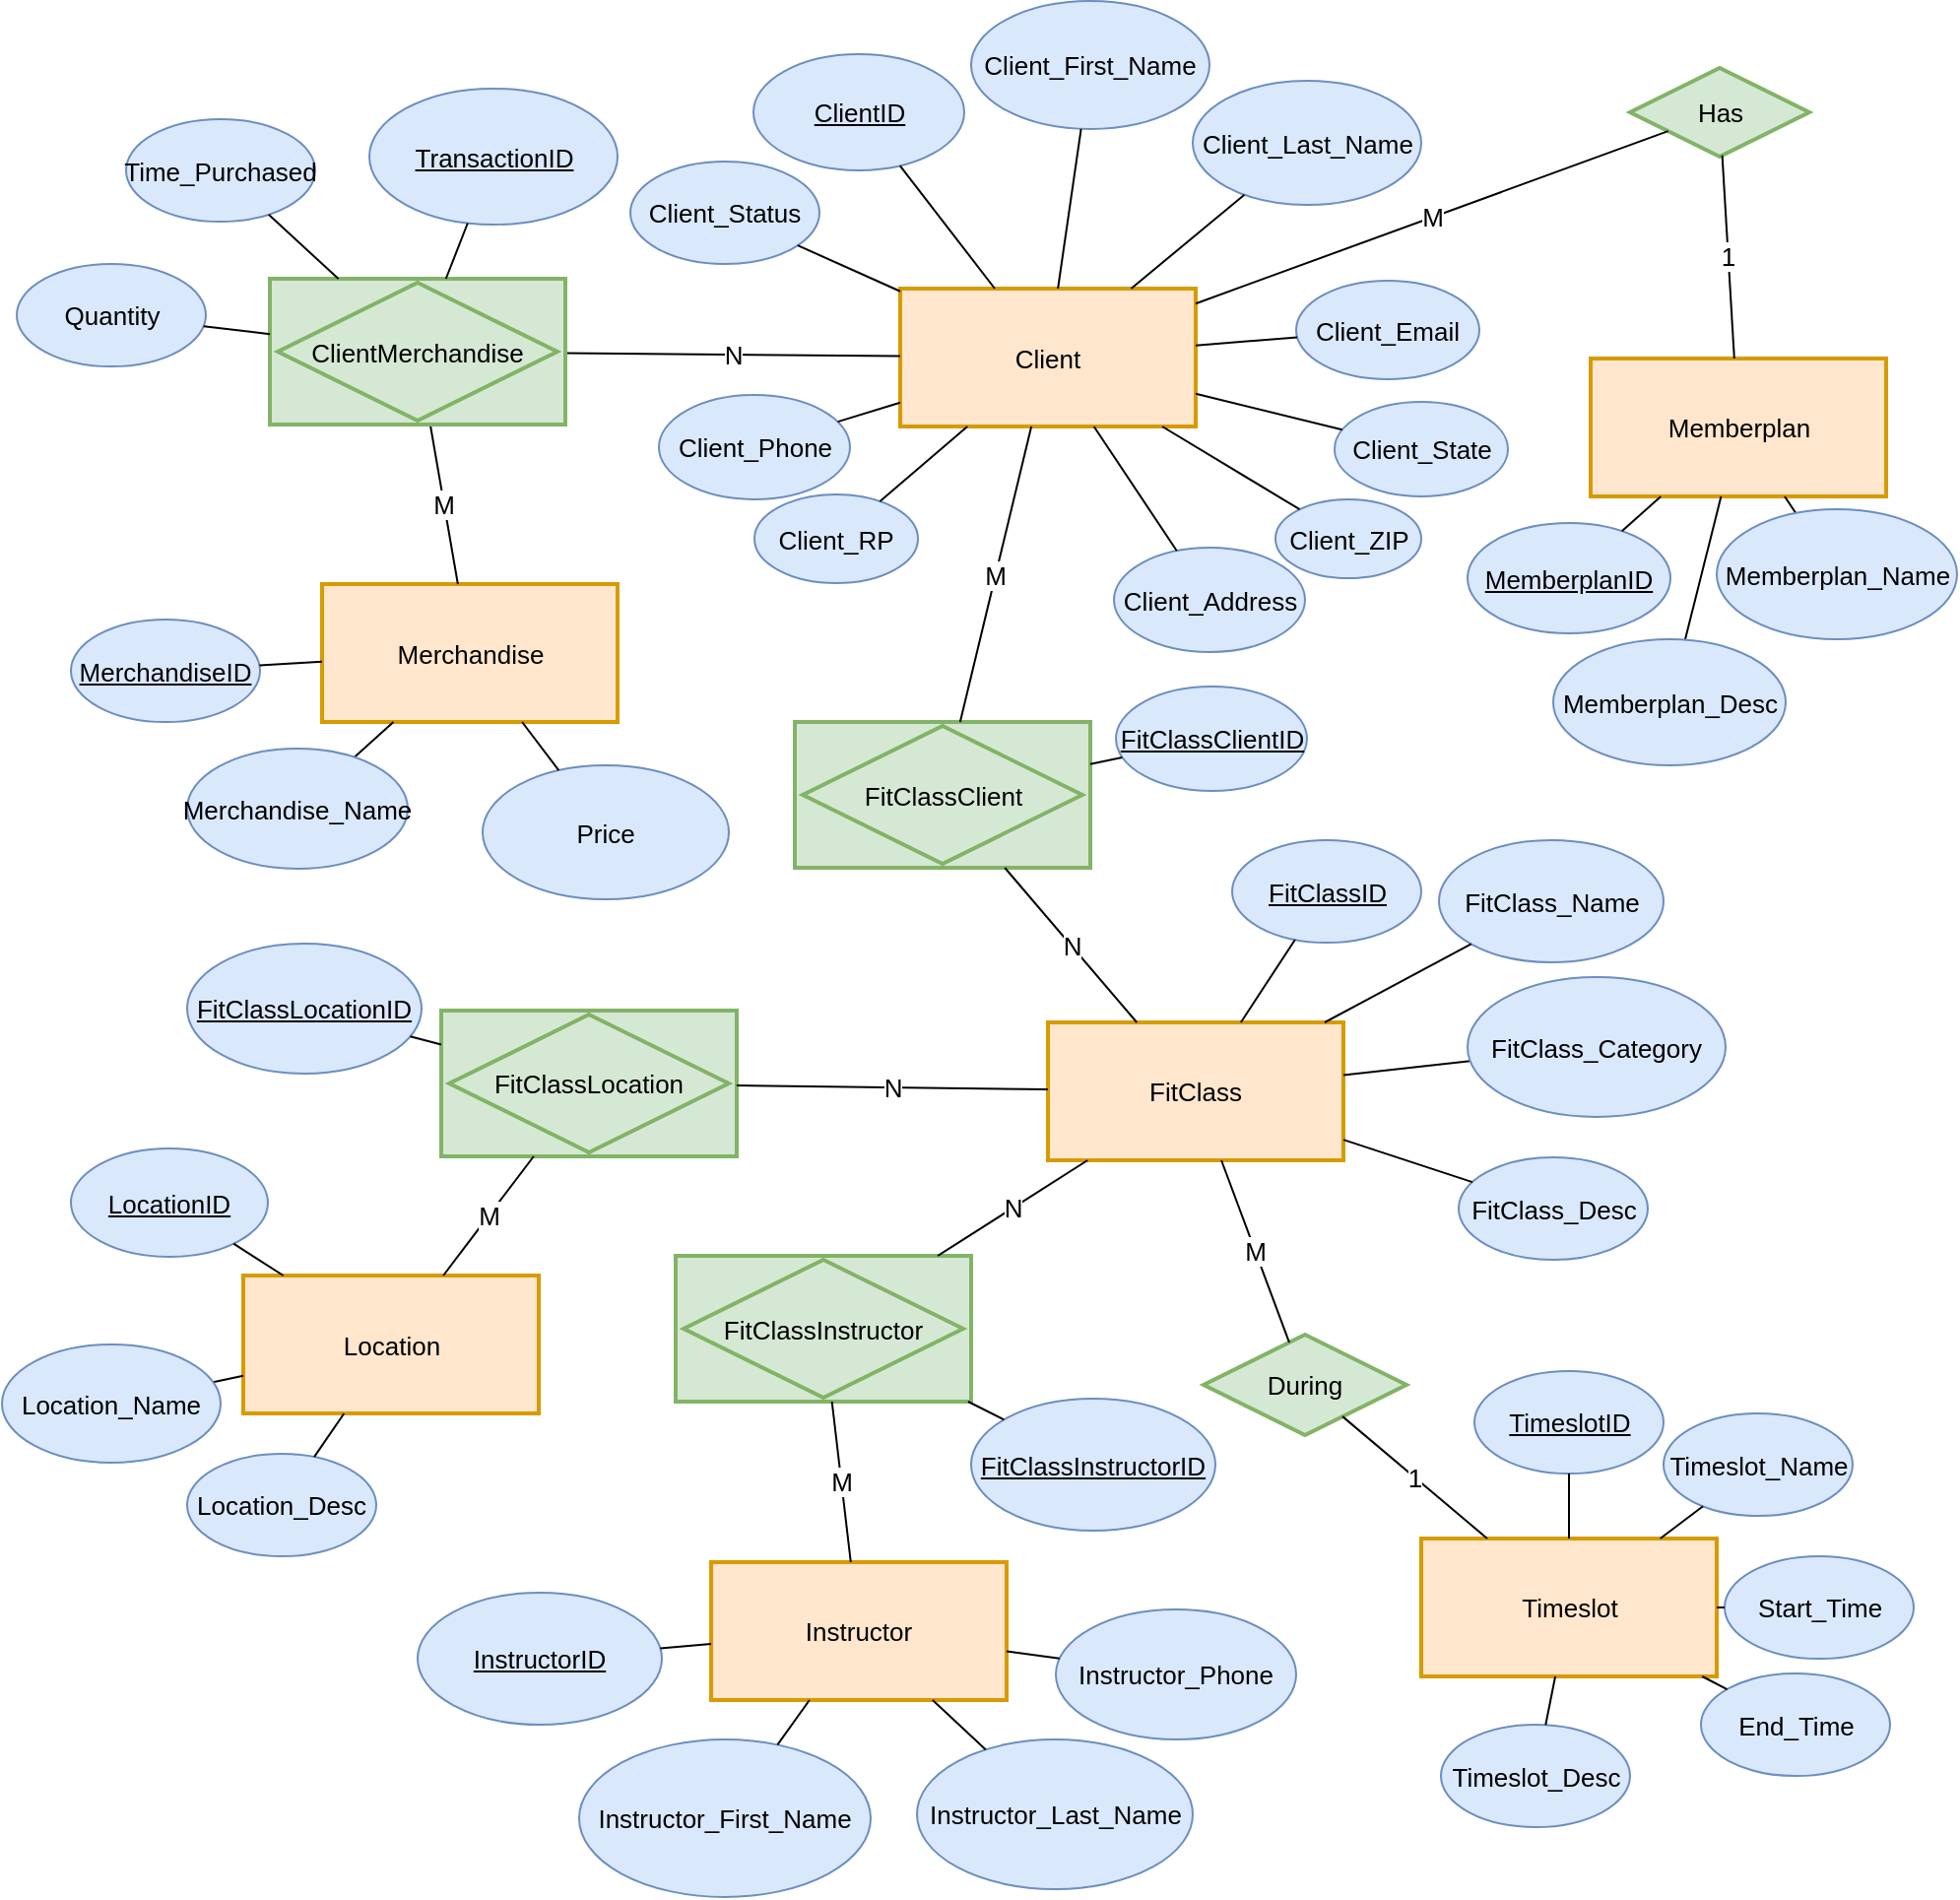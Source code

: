 <mxfile version="10.6.3" type="google"><diagram id="fc1f3b67-3c9b-b1b3-7705-706421d27264" name="ERD Habit Tracker app"><mxGraphModel dx="2244" dy="793" grid="1" gridSize="10" guides="1" tooltips="1" connect="1" arrows="1" fold="1" page="1" pageScale="1" pageWidth="850" pageHeight="1100" background="none" math="0" shadow="0"><root><mxCell id="0"/><mxCell id="1" parent="0"/><mxCell id="3bTa8qv57q9-3ox_pOgW-17" value="Client" style="strokeWidth=2;whiteSpace=wrap;html=1;align=center;fontSize=13;fontFamily=Helvetica;fontColor=#000000;strokeColor=#d79b00;fillColor=#ffe6cc;" parent="1" vertex="1"><mxGeometry x="306" y="212.5" width="150" height="70" as="geometry"/></mxCell><mxCell id="3bTa8qv57q9-3ox_pOgW-12" value="Client_First_Name" style="ellipse;whiteSpace=wrap;html=1;fontSize=13;fillColor=#dae8fc;strokeColor=#6c8ebf;aspect=fixed;" parent="1" vertex="1"><mxGeometry x="342" y="66.5" width="121" height="65" as="geometry"/></mxCell><mxCell id="3bTa8qv57q9-3ox_pOgW-15" value="&lt;div&gt;Memberplan&lt;/div&gt;" style="strokeWidth=2;whiteSpace=wrap;html=1;align=center;fontSize=13;fontFamily=Helvetica;fontColor=#000000;strokeColor=#d79b00;fillColor=#ffe6cc;" parent="1" vertex="1"><mxGeometry x="656.5" y="248" width="150" height="70" as="geometry"/></mxCell><mxCell id="3bTa8qv57q9-3ox_pOgW-18" value="Merchandise" style="strokeWidth=2;whiteSpace=wrap;html=1;align=center;fontSize=13;fontFamily=Helvetica;fontColor=#000000;strokeColor=#d79b00;fillColor=#ffe6cc;" parent="1" vertex="1"><mxGeometry x="12.5" y="362.5" width="150" height="70" as="geometry"/></mxCell><mxCell id="3bTa8qv57q9-3ox_pOgW-19" value="FitClass" style="strokeWidth=2;whiteSpace=wrap;html=1;align=center;fontSize=13;fontFamily=Helvetica;fontColor=#000000;strokeColor=#d79b00;fillColor=#ffe6cc;" parent="1" vertex="1"><mxGeometry x="381" y="585" width="150" height="70" as="geometry"/></mxCell><mxCell id="3bTa8qv57q9-3ox_pOgW-20" value="Timeslot" style="strokeWidth=2;whiteSpace=wrap;html=1;align=center;fontSize=13;fontFamily=Helvetica;fontColor=#000000;strokeColor=#d79b00;fillColor=#ffe6cc;" parent="1" vertex="1"><mxGeometry x="570.5" y="847" width="150" height="70" as="geometry"/></mxCell><mxCell id="3bTa8qv57q9-3ox_pOgW-21" value="Location" style="strokeWidth=2;whiteSpace=wrap;html=1;align=center;fontSize=13;fontFamily=Helvetica;fontColor=#000000;strokeColor=#d79b00;fillColor=#ffe6cc;" parent="1" vertex="1"><mxGeometry x="-27.5" y="713.5" width="150" height="70" as="geometry"/></mxCell><mxCell id="3bTa8qv57q9-3ox_pOgW-22" value="Instructor" style="strokeWidth=2;whiteSpace=wrap;html=1;align=center;fontSize=13;fontFamily=Helvetica;fontColor=#000000;strokeColor=#d79b00;fillColor=#ffe6cc;" parent="1" vertex="1"><mxGeometry x="210" y="859" width="150" height="70" as="geometry"/></mxCell><mxCell id="3bTa8qv57q9-3ox_pOgW-25" value="" style="group" parent="1" vertex="1" connectable="0"><mxGeometry x="252.5" y="432.5" width="150" height="70" as="geometry"/></mxCell><mxCell id="3bTa8qv57q9-3ox_pOgW-26" value="Entity" style="strokeWidth=2;whiteSpace=wrap;html=1;align=center;fontSize=14;fillColor=#d5e8d4;strokeColor=#82b366;" parent="3bTa8qv57q9-3ox_pOgW-25" vertex="1"><mxGeometry width="150" height="74" as="geometry"/></mxCell><mxCell id="3bTa8qv57q9-3ox_pOgW-27" value="FitClassClient" style="shape=rhombus;strokeWidth=2;fontSize=13;perimeter=rhombusPerimeter;whiteSpace=wrap;html=1;align=center;fillColor=#d5e8d4;strokeColor=#82b366;" parent="3bTa8qv57q9-3ox_pOgW-25" vertex="1"><mxGeometry x="4.054" y="2" width="141.892" height="70" as="geometry"/></mxCell><mxCell id="3bTa8qv57q9-3ox_pOgW-28" value="" style="group" parent="1" vertex="1" connectable="0"><mxGeometry x="73" y="579" width="150" height="70" as="geometry"/></mxCell><mxCell id="3bTa8qv57q9-3ox_pOgW-29" value="Entity" style="strokeWidth=2;whiteSpace=wrap;html=1;align=center;fontSize=14;fillColor=#d5e8d4;strokeColor=#82b366;" parent="3bTa8qv57q9-3ox_pOgW-28" vertex="1"><mxGeometry width="150" height="74" as="geometry"/></mxCell><mxCell id="3bTa8qv57q9-3ox_pOgW-30" value="FitClassLocation" style="shape=rhombus;strokeWidth=2;fontSize=13;perimeter=rhombusPerimeter;whiteSpace=wrap;html=1;align=center;fillColor=#d5e8d4;strokeColor=#82b366;" parent="3bTa8qv57q9-3ox_pOgW-28" vertex="1"><mxGeometry x="4.054" y="2" width="141.892" height="70" as="geometry"/></mxCell><mxCell id="3bTa8qv57q9-3ox_pOgW-31" value="" style="group" parent="1" vertex="1" connectable="0"><mxGeometry x="192" y="703.5" width="150" height="70" as="geometry"/></mxCell><mxCell id="3bTa8qv57q9-3ox_pOgW-32" value="Entity" style="strokeWidth=2;whiteSpace=wrap;html=1;align=center;fontSize=14;fillColor=#d5e8d4;strokeColor=#82b366;" parent="3bTa8qv57q9-3ox_pOgW-31" vertex="1"><mxGeometry width="150" height="74" as="geometry"/></mxCell><mxCell id="3bTa8qv57q9-3ox_pOgW-33" value="FitClassInstructor" style="shape=rhombus;strokeWidth=2;fontSize=13;perimeter=rhombusPerimeter;whiteSpace=wrap;html=1;align=center;fillColor=#d5e8d4;strokeColor=#82b366;" parent="3bTa8qv57q9-3ox_pOgW-31" vertex="1"><mxGeometry x="4.054" y="2" width="141.892" height="70" as="geometry"/></mxCell><mxCell id="3bTa8qv57q9-3ox_pOgW-37" value="Client_Phone" style="ellipse;whiteSpace=wrap;html=1;fontSize=13;fillColor=#dae8fc;strokeColor=#6c8ebf;aspect=fixed;" parent="1" vertex="1"><mxGeometry x="183.5" y="266.5" width="97" height="53" as="geometry"/></mxCell><mxCell id="3bTa8qv57q9-3ox_pOgW-38" value="Client_Email" style="ellipse;whiteSpace=wrap;html=1;fontSize=13;fillColor=#dae8fc;strokeColor=#6c8ebf;aspect=fixed;" parent="1" vertex="1"><mxGeometry x="507" y="208.5" width="93" height="50" as="geometry"/></mxCell><mxCell id="3bTa8qv57q9-3ox_pOgW-39" value="Client_State" style="ellipse;whiteSpace=wrap;html=1;fontSize=13;fillColor=#dae8fc;strokeColor=#6c8ebf;aspect=fixed;" parent="1" vertex="1"><mxGeometry x="526.5" y="270" width="88" height="48" as="geometry"/></mxCell><mxCell id="3bTa8qv57q9-3ox_pOgW-40" value="Client_RP" style="ellipse;whiteSpace=wrap;html=1;fontSize=13;fillColor=#dae8fc;strokeColor=#6c8ebf;aspect=fixed;" parent="1" vertex="1"><mxGeometry x="232" y="317" width="83" height="45" as="geometry"/></mxCell><mxCell id="3bTa8qv57q9-3ox_pOgW-41" value="Client_Last_Name" style="ellipse;whiteSpace=wrap;html=1;fontSize=13;fillColor=#dae8fc;strokeColor=#6c8ebf;aspect=fixed;" parent="1" vertex="1"><mxGeometry x="454.5" y="107" width="116" height="63" as="geometry"/></mxCell><mxCell id="3bTa8qv57q9-3ox_pOgW-42" value="Client_Status" style="ellipse;whiteSpace=wrap;html=1;fontSize=13;fillColor=#dae8fc;strokeColor=#6c8ebf;aspect=fixed;" parent="1" vertex="1"><mxGeometry x="169" y="148" width="96" height="52" as="geometry"/></mxCell><mxCell id="3bTa8qv57q9-3ox_pOgW-43" value="&lt;u&gt;ClientID&lt;/u&gt;" style="ellipse;whiteSpace=wrap;html=1;fontSize=13;fillColor=#dae8fc;strokeColor=#6c8ebf;aspect=fixed;" parent="1" vertex="1"><mxGeometry x="231.5" y="93.5" width="107" height="59" as="geometry"/></mxCell><mxCell id="3bTa8qv57q9-3ox_pOgW-44" value="&lt;div&gt;Client_Address&lt;/div&gt;" style="ellipse;whiteSpace=wrap;html=1;fontSize=13;fillColor=#dae8fc;strokeColor=#6c8ebf;aspect=fixed;" parent="1" vertex="1"><mxGeometry x="414.5" y="344" width="97" height="53" as="geometry"/></mxCell><mxCell id="3bTa8qv57q9-3ox_pOgW-46" value="Client_ZIP" style="ellipse;whiteSpace=wrap;html=1;fontSize=13;fillColor=#dae8fc;strokeColor=#6c8ebf;aspect=fixed;" parent="1" vertex="1"><mxGeometry x="496.5" y="319.5" width="74" height="40" as="geometry"/></mxCell><mxCell id="3bTa8qv57q9-3ox_pOgW-50" value="" style="endArrow=none;html=1;fontSize=13;" parent="1" source="3bTa8qv57q9-3ox_pOgW-17" target="3bTa8qv57q9-3ox_pOgW-43" edge="1"><mxGeometry width="50" height="50" relative="1" as="geometry"><mxPoint x="352" y="355" as="sourcePoint"/><mxPoint x="402" y="305" as="targetPoint"/></mxGeometry></mxCell><mxCell id="3bTa8qv57q9-3ox_pOgW-55" value="" style="endArrow=none;html=1;fontSize=13;" parent="1" source="3bTa8qv57q9-3ox_pOgW-17" target="3bTa8qv57q9-3ox_pOgW-37" edge="1"><mxGeometry width="50" height="50" relative="1" as="geometry"><mxPoint x="323" y="374" as="sourcePoint"/><mxPoint x="373" y="324" as="targetPoint"/></mxGeometry></mxCell><mxCell id="3bTa8qv57q9-3ox_pOgW-56" value="" style="endArrow=none;html=1;fontSize=13;" parent="1" source="3bTa8qv57q9-3ox_pOgW-17" target="3bTa8qv57q9-3ox_pOgW-40" edge="1"><mxGeometry width="50" height="50" relative="1" as="geometry"><mxPoint x="333" y="384" as="sourcePoint"/><mxPoint x="383" y="334" as="targetPoint"/></mxGeometry></mxCell><mxCell id="3bTa8qv57q9-3ox_pOgW-57" value="" style="endArrow=none;html=1;fontSize=13;" parent="1" source="3bTa8qv57q9-3ox_pOgW-17" target="3bTa8qv57q9-3ox_pOgW-42" edge="1"><mxGeometry width="50" height="50" relative="1" as="geometry"><mxPoint x="343" y="394" as="sourcePoint"/><mxPoint x="393" y="344" as="targetPoint"/></mxGeometry></mxCell><mxCell id="3bTa8qv57q9-3ox_pOgW-58" value="" style="endArrow=none;html=1;fontSize=13;" parent="1" source="3bTa8qv57q9-3ox_pOgW-17" target="3bTa8qv57q9-3ox_pOgW-12" edge="1"><mxGeometry width="50" height="50" relative="1" as="geometry"><mxPoint x="353" y="404" as="sourcePoint"/><mxPoint x="403" y="354" as="targetPoint"/></mxGeometry></mxCell><mxCell id="3bTa8qv57q9-3ox_pOgW-59" value="" style="endArrow=none;html=1;fontSize=13;" parent="1" source="3bTa8qv57q9-3ox_pOgW-17" target="3bTa8qv57q9-3ox_pOgW-41" edge="1"><mxGeometry width="50" height="50" relative="1" as="geometry"><mxPoint x="363" y="414" as="sourcePoint"/><mxPoint x="413" y="364" as="targetPoint"/></mxGeometry></mxCell><mxCell id="3bTa8qv57q9-3ox_pOgW-60" value="" style="endArrow=none;html=1;fontSize=13;" parent="1" source="3bTa8qv57q9-3ox_pOgW-17" target="3bTa8qv57q9-3ox_pOgW-46" edge="1"><mxGeometry width="50" height="50" relative="1" as="geometry"><mxPoint x="373" y="424" as="sourcePoint"/><mxPoint x="423" y="374" as="targetPoint"/></mxGeometry></mxCell><mxCell id="3bTa8qv57q9-3ox_pOgW-61" value="" style="endArrow=none;html=1;fontSize=13;" parent="1" source="3bTa8qv57q9-3ox_pOgW-17" target="3bTa8qv57q9-3ox_pOgW-44" edge="1"><mxGeometry width="50" height="50" relative="1" as="geometry"><mxPoint x="383" y="434" as="sourcePoint"/><mxPoint x="433" y="384" as="targetPoint"/></mxGeometry></mxCell><mxCell id="3bTa8qv57q9-3ox_pOgW-62" value="" style="endArrow=none;html=1;fontSize=13;" parent="1" source="3bTa8qv57q9-3ox_pOgW-17" target="3bTa8qv57q9-3ox_pOgW-39" edge="1"><mxGeometry width="50" height="50" relative="1" as="geometry"><mxPoint x="393" y="444" as="sourcePoint"/><mxPoint x="443" y="394" as="targetPoint"/></mxGeometry></mxCell><mxCell id="3bTa8qv57q9-3ox_pOgW-63" value="" style="endArrow=none;html=1;fontSize=13;" parent="1" source="3bTa8qv57q9-3ox_pOgW-17" target="3bTa8qv57q9-3ox_pOgW-38" edge="1"><mxGeometry width="50" height="50" relative="1" as="geometry"><mxPoint x="403" y="454" as="sourcePoint"/><mxPoint x="453" y="404" as="targetPoint"/></mxGeometry></mxCell><mxCell id="PQ_7Ak3FYKdLSdAN5Pdt-1" value="Has" style="shape=rhombus;strokeWidth=2;fontSize=13;perimeter=rhombusPerimeter;whiteSpace=wrap;html=1;align=center;fillColor=#d5e8d4;strokeColor=#82b366;aspect=fixed;" parent="1" vertex="1"><mxGeometry x="676.5" y="100.5" width="91" height="45" as="geometry"/></mxCell><mxCell id="PQ_7Ak3FYKdLSdAN5Pdt-2" value="M" style="endArrow=none;html=1;fontSize=13;" parent="1" source="PQ_7Ak3FYKdLSdAN5Pdt-1" target="3bTa8qv57q9-3ox_pOgW-17" edge="1"><mxGeometry width="50" height="50" relative="1" as="geometry"><mxPoint x="423" y="474" as="sourcePoint"/><mxPoint x="473" y="424" as="targetPoint"/></mxGeometry></mxCell><mxCell id="PQ_7Ak3FYKdLSdAN5Pdt-3" value="1" style="endArrow=none;html=1;fontSize=13;" parent="1" source="PQ_7Ak3FYKdLSdAN5Pdt-1" target="3bTa8qv57q9-3ox_pOgW-15" edge="1"><mxGeometry width="50" height="50" relative="1" as="geometry"><mxPoint x="433" y="484" as="sourcePoint"/><mxPoint x="483" y="434" as="targetPoint"/></mxGeometry></mxCell><mxCell id="PQ_7Ak3FYKdLSdAN5Pdt-4" value="" style="endArrow=none;html=1;fontSize=13;" parent="1" source="3bTa8qv57q9-3ox_pOgW-15" target="PQ_7Ak3FYKdLSdAN5Pdt-9" edge="1"><mxGeometry width="50" height="50" relative="1" as="geometry"><mxPoint x="443" y="494" as="sourcePoint"/><mxPoint x="493" y="444" as="targetPoint"/></mxGeometry></mxCell><mxCell id="PQ_7Ak3FYKdLSdAN5Pdt-5" value="" style="endArrow=none;html=1;fontSize=13;" parent="1" source="3bTa8qv57q9-3ox_pOgW-15" target="PQ_7Ak3FYKdLSdAN5Pdt-8" edge="1"><mxGeometry width="50" height="50" relative="1" as="geometry"><mxPoint x="453" y="504" as="sourcePoint"/><mxPoint x="503" y="454" as="targetPoint"/></mxGeometry></mxCell><mxCell id="PQ_7Ak3FYKdLSdAN5Pdt-7" value="&lt;u&gt;MemberplanID&lt;/u&gt;" style="ellipse;whiteSpace=wrap;html=1;fontSize=13;fillColor=#dae8fc;strokeColor=#6c8ebf;aspect=fixed;" parent="1" vertex="1"><mxGeometry x="594" y="331.5" width="103" height="56" as="geometry"/></mxCell><mxCell id="PQ_7Ak3FYKdLSdAN5Pdt-8" value="Memberplan_Desc" style="ellipse;whiteSpace=wrap;html=1;fontSize=13;fillColor=#dae8fc;strokeColor=#6c8ebf;aspect=fixed;" parent="1" vertex="1"><mxGeometry x="637.5" y="390.5" width="118" height="64" as="geometry"/></mxCell><mxCell id="PQ_7Ak3FYKdLSdAN5Pdt-9" value="Memberplan_Name" style="ellipse;whiteSpace=wrap;html=1;fontSize=13;fillColor=#dae8fc;strokeColor=#6c8ebf;aspect=fixed;" parent="1" vertex="1"><mxGeometry x="720.5" y="324.5" width="122" height="66" as="geometry"/></mxCell><mxCell id="PQ_7Ak3FYKdLSdAN5Pdt-13" value="" style="endArrow=none;html=1;fontSize=13;" parent="1" source="3bTa8qv57q9-3ox_pOgW-15" target="PQ_7Ak3FYKdLSdAN5Pdt-7" edge="1"><mxGeometry width="50" height="50" relative="1" as="geometry"><mxPoint x="463" y="514" as="sourcePoint"/><mxPoint x="513" y="464" as="targetPoint"/></mxGeometry></mxCell><mxCell id="PQ_7Ak3FYKdLSdAN5Pdt-14" value="M" style="endArrow=none;html=1;fontSize=13;" parent="1" source="3bTa8qv57q9-3ox_pOgW-26" target="3bTa8qv57q9-3ox_pOgW-17" edge="1"><mxGeometry width="50" height="50" relative="1" as="geometry"><mxPoint x="340" y="470" as="sourcePoint"/><mxPoint x="775" y="480" as="targetPoint"/></mxGeometry></mxCell><mxCell id="PQ_7Ak3FYKdLSdAN5Pdt-15" value="N" style="endArrow=none;html=1;fontSize=13;" parent="1" source="jEPehkOPRtN2ySyp0oOG-11" target="3bTa8qv57q9-3ox_pOgW-17" edge="1"><mxGeometry width="50" height="50" relative="1" as="geometry"><mxPoint x="135.937" y="254.733" as="sourcePoint"/><mxPoint x="785" y="490" as="targetPoint"/></mxGeometry></mxCell><mxCell id="PQ_7Ak3FYKdLSdAN5Pdt-17" value="M" style="endArrow=none;html=1;fontSize=13;" parent="1" source="jEPehkOPRtN2ySyp0oOG-11" target="3bTa8qv57q9-3ox_pOgW-18" edge="1"><mxGeometry width="50" height="50" relative="1" as="geometry"><mxPoint x="92.142" y="278.076" as="sourcePoint"/><mxPoint x="805" y="510" as="targetPoint"/></mxGeometry></mxCell><mxCell id="PQ_7Ak3FYKdLSdAN5Pdt-21" value="" style="endArrow=none;html=1;fontSize=13;" parent="1" source="3bTa8qv57q9-3ox_pOgW-18" target="PQ_7Ak3FYKdLSdAN5Pdt-25" edge="1"><mxGeometry width="50" height="50" relative="1" as="geometry"><mxPoint x="833.5" y="502" as="sourcePoint"/><mxPoint x="883.5" y="452" as="targetPoint"/></mxGeometry></mxCell><mxCell id="PQ_7Ak3FYKdLSdAN5Pdt-24" value="Price" style="ellipse;whiteSpace=wrap;html=1;fontSize=13;fillColor=#dae8fc;strokeColor=#6c8ebf;aspect=fixed;" parent="1" vertex="1"><mxGeometry x="94" y="454.5" width="125" height="68" as="geometry"/></mxCell><mxCell id="PQ_7Ak3FYKdLSdAN5Pdt-25" value="Merchandise_Name" style="ellipse;whiteSpace=wrap;html=1;fontSize=13;fillColor=#dae8fc;strokeColor=#6c8ebf;aspect=fixed;" parent="1" vertex="1"><mxGeometry x="-56" y="446" width="112" height="61" as="geometry"/></mxCell><mxCell id="PQ_7Ak3FYKdLSdAN5Pdt-27" value="" style="endArrow=none;html=1;fontSize=13;" parent="1" source="3bTa8qv57q9-3ox_pOgW-18" target="PQ_7Ak3FYKdLSdAN5Pdt-24" edge="1"><mxGeometry width="50" height="50" relative="1" as="geometry"><mxPoint x="853.5" y="522" as="sourcePoint"/><mxPoint x="903.5" y="472" as="targetPoint"/></mxGeometry></mxCell><mxCell id="PQ_7Ak3FYKdLSdAN5Pdt-29" value="" style="endArrow=none;html=1;fontSize=13;" parent="1" source="3bTa8qv57q9-3ox_pOgW-19" target="PQ_7Ak3FYKdLSdAN5Pdt-33" edge="1"><mxGeometry width="50" height="50" relative="1" as="geometry"><mxPoint x="741" y="493" as="sourcePoint"/><mxPoint x="791" y="443" as="targetPoint"/></mxGeometry></mxCell><mxCell id="PQ_7Ak3FYKdLSdAN5Pdt-31" value="N" style="endArrow=none;html=1;fontSize=13;" parent="1" source="3bTa8qv57q9-3ox_pOgW-19" target="3bTa8qv57q9-3ox_pOgW-26" edge="1"><mxGeometry width="50" height="50" relative="1" as="geometry"><mxPoint x="815" y="727" as="sourcePoint"/><mxPoint x="865" y="677" as="targetPoint"/></mxGeometry></mxCell><mxCell id="PQ_7Ak3FYKdLSdAN5Pdt-32" value="FitClass_Desc" style="ellipse;whiteSpace=wrap;html=1;fontSize=13;fillColor=#dae8fc;strokeColor=#6c8ebf;aspect=fixed;" parent="1" vertex="1"><mxGeometry x="589.5" y="653.5" width="96" height="52" as="geometry"/></mxCell><mxCell id="PQ_7Ak3FYKdLSdAN5Pdt-33" value="FitClass_Category" style="ellipse;whiteSpace=wrap;html=1;fontSize=13;fillColor=#dae8fc;strokeColor=#6c8ebf;aspect=fixed;" parent="1" vertex="1"><mxGeometry x="594" y="562" width="131" height="71" as="geometry"/></mxCell><mxCell id="PQ_7Ak3FYKdLSdAN5Pdt-34" value="FitClass_Name" style="ellipse;whiteSpace=wrap;html=1;fontSize=13;fillColor=#dae8fc;strokeColor=#6c8ebf;aspect=fixed;" parent="1" vertex="1"><mxGeometry x="579.5" y="492.5" width="114" height="62" as="geometry"/></mxCell><mxCell id="PQ_7Ak3FYKdLSdAN5Pdt-35" value="&lt;u&gt;TimeslotID&lt;/u&gt;" style="ellipse;whiteSpace=wrap;html=1;fontSize=13;fillColor=#dae8fc;strokeColor=#6c8ebf;aspect=fixed;" parent="1" vertex="1"><mxGeometry x="597.5" y="762" width="96" height="52" as="geometry"/></mxCell><mxCell id="PQ_7Ak3FYKdLSdAN5Pdt-36" value="&lt;u&gt;FitClassID&lt;/u&gt;" style="ellipse;whiteSpace=wrap;html=1;fontSize=13;fillColor=#dae8fc;strokeColor=#6c8ebf;aspect=fixed;" parent="1" vertex="1"><mxGeometry x="474.5" y="492.5" width="96" height="52" as="geometry"/></mxCell><mxCell id="PQ_7Ak3FYKdLSdAN5Pdt-37" value="&lt;div&gt;During&lt;/div&gt;" style="shape=rhombus;strokeWidth=2;fontSize=13;perimeter=rhombusPerimeter;whiteSpace=wrap;html=1;align=center;fillColor=#d5e8d4;strokeColor=#82b366;" parent="1" vertex="1"><mxGeometry x="460" y="743.5" width="103" height="51" as="geometry"/></mxCell><mxCell id="PQ_7Ak3FYKdLSdAN5Pdt-38" value="1" style="endArrow=none;html=1;fontSize=13;" parent="1" source="PQ_7Ak3FYKdLSdAN5Pdt-37" target="3bTa8qv57q9-3ox_pOgW-20" edge="1"><mxGeometry width="50" height="50" relative="1" as="geometry"><mxPoint x="592.561" y="961.472" as="sourcePoint"/><mxPoint x="590" y="895" as="targetPoint"/></mxGeometry></mxCell><mxCell id="PQ_7Ak3FYKdLSdAN5Pdt-39" value="M" style="endArrow=none;html=1;fontSize=13;" parent="1" source="PQ_7Ak3FYKdLSdAN5Pdt-37" target="3bTa8qv57q9-3ox_pOgW-19" edge="1"><mxGeometry width="50" height="50" relative="1" as="geometry"><mxPoint x="560.5" y="674" as="sourcePoint"/><mxPoint x="610.5" y="624" as="targetPoint"/></mxGeometry></mxCell><mxCell id="PQ_7Ak3FYKdLSdAN5Pdt-40" value="" style="endArrow=none;html=1;fontSize=13;" parent="1" source="3bTa8qv57q9-3ox_pOgW-19" target="PQ_7Ak3FYKdLSdAN5Pdt-34" edge="1"><mxGeometry width="50" height="50" relative="1" as="geometry"><mxPoint x="100" y="881" as="sourcePoint"/><mxPoint x="150" y="831" as="targetPoint"/></mxGeometry></mxCell><mxCell id="PQ_7Ak3FYKdLSdAN5Pdt-41" value="" style="endArrow=none;html=1;fontSize=13;" parent="1" source="3bTa8qv57q9-3ox_pOgW-19" target="PQ_7Ak3FYKdLSdAN5Pdt-32" edge="1"><mxGeometry width="50" height="50" relative="1" as="geometry"><mxPoint x="601.5" y="1051" as="sourcePoint"/><mxPoint x="651.5" y="1001" as="targetPoint"/></mxGeometry></mxCell><mxCell id="PQ_7Ak3FYKdLSdAN5Pdt-42" value="" style="endArrow=none;html=1;fontSize=13;" parent="1" source="3bTa8qv57q9-3ox_pOgW-19" target="PQ_7Ak3FYKdLSdAN5Pdt-36" edge="1"><mxGeometry width="50" height="50" relative="1" as="geometry"><mxPoint x="771" y="523" as="sourcePoint"/><mxPoint x="821" y="473" as="targetPoint"/></mxGeometry></mxCell><mxCell id="PQ_7Ak3FYKdLSdAN5Pdt-43" value="M" style="endArrow=none;html=1;fontSize=13;" parent="1" source="3bTa8qv57q9-3ox_pOgW-21" target="3bTa8qv57q9-3ox_pOgW-29" edge="1"><mxGeometry width="50" height="50" relative="1" as="geometry"><mxPoint x="-200" y="1107" as="sourcePoint"/><mxPoint x="-150" y="1057" as="targetPoint"/></mxGeometry></mxCell><mxCell id="PQ_7Ak3FYKdLSdAN5Pdt-45" value="N" style="endArrow=none;html=1;fontSize=13;" parent="1" source="3bTa8qv57q9-3ox_pOgW-32" target="3bTa8qv57q9-3ox_pOgW-19" edge="1"><mxGeometry width="50" height="50" relative="1" as="geometry"><mxPoint x="-200" y="1107" as="sourcePoint"/><mxPoint x="-150" y="1057" as="targetPoint"/></mxGeometry></mxCell><mxCell id="PQ_7Ak3FYKdLSdAN5Pdt-46" value="N" style="endArrow=none;html=1;fontSize=13;" parent="1" source="3bTa8qv57q9-3ox_pOgW-29" target="3bTa8qv57q9-3ox_pOgW-19" edge="1"><mxGeometry width="50" height="50" relative="1" as="geometry"><mxPoint x="-200" y="1107" as="sourcePoint"/><mxPoint x="-150" y="1057" as="targetPoint"/></mxGeometry></mxCell><mxCell id="PQ_7Ak3FYKdLSdAN5Pdt-47" value="M" style="endArrow=none;html=1;fontSize=13;" parent="1" source="3bTa8qv57q9-3ox_pOgW-32" target="3bTa8qv57q9-3ox_pOgW-22" edge="1"><mxGeometry width="50" height="50" relative="1" as="geometry"><mxPoint x="-200" y="1107" as="sourcePoint"/><mxPoint x="-150" y="1057" as="targetPoint"/></mxGeometry></mxCell><mxCell id="PQ_7Ak3FYKdLSdAN5Pdt-48" value="&lt;div&gt;End_Time&lt;/div&gt;" style="ellipse;whiteSpace=wrap;html=1;fontSize=13;fillColor=#dae8fc;strokeColor=#6c8ebf;aspect=fixed;" parent="1" vertex="1"><mxGeometry x="712.5" y="915.5" width="96" height="52" as="geometry"/></mxCell><mxCell id="PQ_7Ak3FYKdLSdAN5Pdt-49" value="Start_Time" style="ellipse;whiteSpace=wrap;html=1;fontSize=13;fillColor=#dae8fc;strokeColor=#6c8ebf;aspect=fixed;" parent="1" vertex="1"><mxGeometry x="724.5" y="856" width="96" height="52" as="geometry"/></mxCell><mxCell id="PQ_7Ak3FYKdLSdAN5Pdt-50" value="Timeslot_Desc" style="ellipse;whiteSpace=wrap;html=1;fontSize=13;fillColor=#dae8fc;strokeColor=#6c8ebf;aspect=fixed;" parent="1" vertex="1"><mxGeometry x="580.5" y="941.5" width="96" height="52" as="geometry"/></mxCell><mxCell id="PQ_7Ak3FYKdLSdAN5Pdt-51" value="Timeslot_Name" style="ellipse;whiteSpace=wrap;html=1;fontSize=13;fillColor=#dae8fc;strokeColor=#6c8ebf;aspect=fixed;" parent="1" vertex="1"><mxGeometry x="693.5" y="783.5" width="96" height="52" as="geometry"/></mxCell><mxCell id="PQ_7Ak3FYKdLSdAN5Pdt-52" value="" style="endArrow=none;html=1;fontSize=13;" parent="1" source="3bTa8qv57q9-3ox_pOgW-20" target="PQ_7Ak3FYKdLSdAN5Pdt-51" edge="1"><mxGeometry width="50" height="50" relative="1" as="geometry"><mxPoint x="721" y="1091.5" as="sourcePoint"/><mxPoint x="771" y="1041.5" as="targetPoint"/></mxGeometry></mxCell><mxCell id="PQ_7Ak3FYKdLSdAN5Pdt-53" value="" style="endArrow=none;html=1;fontSize=13;" parent="1" source="3bTa8qv57q9-3ox_pOgW-20" target="PQ_7Ak3FYKdLSdAN5Pdt-49" edge="1"><mxGeometry width="50" height="50" relative="1" as="geometry"><mxPoint x="731" y="1101.5" as="sourcePoint"/><mxPoint x="781" y="1051.5" as="targetPoint"/></mxGeometry></mxCell><mxCell id="PQ_7Ak3FYKdLSdAN5Pdt-54" value="" style="endArrow=none;html=1;fontSize=13;" parent="1" source="3bTa8qv57q9-3ox_pOgW-20" target="PQ_7Ak3FYKdLSdAN5Pdt-48" edge="1"><mxGeometry width="50" height="50" relative="1" as="geometry"><mxPoint x="741" y="1111.5" as="sourcePoint"/><mxPoint x="791" y="1061.5" as="targetPoint"/></mxGeometry></mxCell><mxCell id="PQ_7Ak3FYKdLSdAN5Pdt-55" value="" style="endArrow=none;html=1;fontSize=13;" parent="1" source="3bTa8qv57q9-3ox_pOgW-20" target="PQ_7Ak3FYKdLSdAN5Pdt-50" edge="1"><mxGeometry width="50" height="50" relative="1" as="geometry"><mxPoint x="751" y="1121.5" as="sourcePoint"/><mxPoint x="801" y="1071.5" as="targetPoint"/></mxGeometry></mxCell><mxCell id="PQ_7Ak3FYKdLSdAN5Pdt-56" value="" style="endArrow=none;html=1;fontSize=13;" parent="1" source="3bTa8qv57q9-3ox_pOgW-21" target="PQ_7Ak3FYKdLSdAN5Pdt-60" edge="1"><mxGeometry width="50" height="50" relative="1" as="geometry"><mxPoint x="135.5" y="985" as="sourcePoint"/><mxPoint x="185.5" y="935" as="targetPoint"/></mxGeometry></mxCell><mxCell id="PQ_7Ak3FYKdLSdAN5Pdt-57" value="" style="endArrow=none;html=1;fontSize=13;" parent="1" source="3bTa8qv57q9-3ox_pOgW-20" target="PQ_7Ak3FYKdLSdAN5Pdt-35" edge="1"><mxGeometry width="50" height="50" relative="1" as="geometry"><mxPoint x="771" y="1141.5" as="sourcePoint"/><mxPoint x="821" y="1091.5" as="targetPoint"/></mxGeometry></mxCell><mxCell id="PQ_7Ak3FYKdLSdAN5Pdt-59" value="Location_Desc" style="ellipse;whiteSpace=wrap;html=1;fontSize=13;fillColor=#dae8fc;strokeColor=#6c8ebf;aspect=fixed;" parent="1" vertex="1"><mxGeometry x="-56" y="804" width="96" height="52" as="geometry"/></mxCell><mxCell id="PQ_7Ak3FYKdLSdAN5Pdt-60" value="Location_Name" style="ellipse;whiteSpace=wrap;html=1;fontSize=13;fillColor=#dae8fc;strokeColor=#6c8ebf;aspect=fixed;" parent="1" vertex="1"><mxGeometry x="-150" y="748.5" width="111" height="60" as="geometry"/></mxCell><mxCell id="PQ_7Ak3FYKdLSdAN5Pdt-61" value="&lt;u&gt;LocationID&lt;/u&gt;" style="ellipse;whiteSpace=wrap;html=1;fontSize=13;fillColor=#dae8fc;strokeColor=#6c8ebf;aspect=fixed;" parent="1" vertex="1"><mxGeometry x="-115" y="649" width="100" height="55" as="geometry"/></mxCell><mxCell id="PQ_7Ak3FYKdLSdAN5Pdt-62" value="" style="endArrow=none;html=1;fontSize=13;" parent="1" source="PQ_7Ak3FYKdLSdAN5Pdt-59" target="3bTa8qv57q9-3ox_pOgW-21" edge="1"><mxGeometry width="50" height="50" relative="1" as="geometry"><mxPoint x="145.5" y="995.0" as="sourcePoint"/><mxPoint x="195.5" y="945.0" as="targetPoint"/></mxGeometry></mxCell><mxCell id="PQ_7Ak3FYKdLSdAN5Pdt-64" value="" style="endArrow=none;html=1;fontSize=13;" parent="1" source="3bTa8qv57q9-3ox_pOgW-21" target="PQ_7Ak3FYKdLSdAN5Pdt-61" edge="1"><mxGeometry width="50" height="50" relative="1" as="geometry"><mxPoint x="165.5" y="1015.0" as="sourcePoint"/><mxPoint x="215.5" y="965.0" as="targetPoint"/></mxGeometry></mxCell><mxCell id="PQ_7Ak3FYKdLSdAN5Pdt-65" value="Instructor_Phone" style="ellipse;whiteSpace=wrap;html=1;fontSize=13;fillColor=#dae8fc;strokeColor=#6c8ebf;aspect=fixed;" parent="1" vertex="1"><mxGeometry x="385" y="883" width="122" height="66" as="geometry"/></mxCell><mxCell id="PQ_7Ak3FYKdLSdAN5Pdt-66" value="Instructor_Last_Name" style="ellipse;whiteSpace=wrap;html=1;fontSize=13;fillColor=#dae8fc;strokeColor=#6c8ebf;aspect=fixed;" parent="1" vertex="1"><mxGeometry x="314.5" y="949" width="140" height="76" as="geometry"/></mxCell><mxCell id="PQ_7Ak3FYKdLSdAN5Pdt-67" value="Instructor_First_Name" style="ellipse;whiteSpace=wrap;html=1;fontSize=13;fillColor=#dae8fc;strokeColor=#6c8ebf;aspect=fixed;" parent="1" vertex="1"><mxGeometry x="143" y="949" width="148" height="80" as="geometry"/></mxCell><mxCell id="PQ_7Ak3FYKdLSdAN5Pdt-68" value="&lt;u&gt;InstructorID&lt;/u&gt;" style="ellipse;whiteSpace=wrap;html=1;fontSize=13;fillColor=#dae8fc;strokeColor=#6c8ebf;aspect=fixed;" parent="1" vertex="1"><mxGeometry x="61" y="874.5" width="124" height="67" as="geometry"/></mxCell><mxCell id="PQ_7Ak3FYKdLSdAN5Pdt-69" value="" style="endArrow=none;html=1;fontSize=13;" parent="1" source="3bTa8qv57q9-3ox_pOgW-22" target="PQ_7Ak3FYKdLSdAN5Pdt-66" edge="1"><mxGeometry width="50" height="50" relative="1" as="geometry"><mxPoint x="-95.5" y="1087.0" as="sourcePoint"/><mxPoint x="-45.5" y="1037.0" as="targetPoint"/></mxGeometry></mxCell><mxCell id="PQ_7Ak3FYKdLSdAN5Pdt-70" value="" style="endArrow=none;html=1;fontSize=13;" parent="1" source="3bTa8qv57q9-3ox_pOgW-22" target="PQ_7Ak3FYKdLSdAN5Pdt-67" edge="1"><mxGeometry width="50" height="50" relative="1" as="geometry"><mxPoint x="-85.5" y="1097.0" as="sourcePoint"/><mxPoint x="-35.5" y="1047.0" as="targetPoint"/></mxGeometry></mxCell><mxCell id="PQ_7Ak3FYKdLSdAN5Pdt-71" value="" style="endArrow=none;html=1;fontSize=13;" parent="1" source="3bTa8qv57q9-3ox_pOgW-22" target="PQ_7Ak3FYKdLSdAN5Pdt-65" edge="1"><mxGeometry width="50" height="50" relative="1" as="geometry"><mxPoint x="-75.5" y="1107.0" as="sourcePoint"/><mxPoint x="-25.5" y="1057.0" as="targetPoint"/></mxGeometry></mxCell><mxCell id="PQ_7Ak3FYKdLSdAN5Pdt-72" value="" style="endArrow=none;html=1;fontSize=13;" parent="1" source="3bTa8qv57q9-3ox_pOgW-22" target="PQ_7Ak3FYKdLSdAN5Pdt-68" edge="1"><mxGeometry width="50" height="50" relative="1" as="geometry"><mxPoint x="-65.5" y="1117.0" as="sourcePoint"/><mxPoint x="-15.5" y="1067.0" as="targetPoint"/></mxGeometry></mxCell><mxCell id="jEPehkOPRtN2ySyp0oOG-6" value="&lt;u&gt;TransactionID&lt;/u&gt;" style="ellipse;whiteSpace=wrap;html=1;fontSize=13;fillColor=#dae8fc;strokeColor=#6c8ebf;aspect=fixed;" parent="1" vertex="1"><mxGeometry x="36.5" y="111" width="126" height="69" as="geometry"/></mxCell><mxCell id="jEPehkOPRtN2ySyp0oOG-7" value="Quantity" style="ellipse;whiteSpace=wrap;html=1;fontSize=13;fillColor=#dae8fc;strokeColor=#6c8ebf;aspect=fixed;" parent="1" vertex="1"><mxGeometry x="-142.5" y="200" width="96" height="52" as="geometry"/></mxCell><mxCell id="jEPehkOPRtN2ySyp0oOG-8" value="Time_Purchased" style="ellipse;whiteSpace=wrap;html=1;fontSize=13;fillColor=#dae8fc;strokeColor=#6c8ebf;aspect=fixed;" parent="1" vertex="1"><mxGeometry x="-87" y="126.5" width="96" height="52" as="geometry"/></mxCell><mxCell id="jEPehkOPRtN2ySyp0oOG-9" value="&lt;u&gt;MerchandiseID&lt;/u&gt;" style="ellipse;whiteSpace=wrap;html=1;fontSize=13;fillColor=#dae8fc;strokeColor=#6c8ebf;aspect=fixed;" parent="1" vertex="1"><mxGeometry x="-115" y="380.5" width="96" height="52" as="geometry"/></mxCell><mxCell id="-tXMoFYSB8LNvNxLLuvk-3" value="" style="endArrow=none;html=1;fontSize=13;" parent="1" source="jEPehkOPRtN2ySyp0oOG-9" target="3bTa8qv57q9-3ox_pOgW-18" edge="1"><mxGeometry width="50" height="50" relative="1" as="geometry"><mxPoint x="-110" y="310" as="sourcePoint"/><mxPoint x="-16.239" y="441.494" as="targetPoint"/></mxGeometry></mxCell><mxCell id="jEPehkOPRtN2ySyp0oOG-10" value="" style="group" parent="1" vertex="1" connectable="0"><mxGeometry x="-14" y="207.5" width="150" height="70" as="geometry"/></mxCell><mxCell id="jEPehkOPRtN2ySyp0oOG-11" value="Entity" style="strokeWidth=2;whiteSpace=wrap;html=1;align=center;fontSize=14;fillColor=#d5e8d4;strokeColor=#82b366;" parent="jEPehkOPRtN2ySyp0oOG-10" vertex="1"><mxGeometry width="150" height="74" as="geometry"/></mxCell><mxCell id="jEPehkOPRtN2ySyp0oOG-12" value="ClientMerchandise" style="shape=rhombus;strokeWidth=2;fontSize=13;perimeter=rhombusPerimeter;whiteSpace=wrap;html=1;align=center;fillColor=#d5e8d4;strokeColor=#82b366;" parent="jEPehkOPRtN2ySyp0oOG-10" vertex="1"><mxGeometry x="4.054" y="2" width="141.892" height="70" as="geometry"/></mxCell><mxCell id="jEPehkOPRtN2ySyp0oOG-14" value="" style="endArrow=none;html=1;fontSize=13;" parent="1" source="jEPehkOPRtN2ySyp0oOG-11" target="jEPehkOPRtN2ySyp0oOG-7" edge="1"><mxGeometry width="50" height="50" relative="1" as="geometry"><mxPoint x="-40" y="300" as="sourcePoint"/><mxPoint x="-100" y="290" as="targetPoint"/></mxGeometry></mxCell><mxCell id="jEPehkOPRtN2ySyp0oOG-15" value="" style="endArrow=none;html=1;fontSize=13;" parent="1" source="jEPehkOPRtN2ySyp0oOG-11" target="jEPehkOPRtN2ySyp0oOG-8" edge="1"><mxGeometry width="50" height="50" relative="1" as="geometry"><mxPoint x="-30" y="310" as="sourcePoint"/><mxPoint x="-90" y="300" as="targetPoint"/></mxGeometry></mxCell><mxCell id="jEPehkOPRtN2ySyp0oOG-16" value="" style="endArrow=none;html=1;fontSize=13;" parent="1" source="jEPehkOPRtN2ySyp0oOG-6" target="jEPehkOPRtN2ySyp0oOG-11" edge="1"><mxGeometry width="50" height="50" relative="1" as="geometry"><mxPoint x="-20" y="320" as="sourcePoint"/><mxPoint x="-80" y="310" as="targetPoint"/></mxGeometry></mxCell><mxCell id="4o-LzZCt63SezUy2KX9m-1" value="&lt;u&gt;FitClassClientID&lt;/u&gt;" style="ellipse;whiteSpace=wrap;html=1;fontSize=13;fillColor=#dae8fc;strokeColor=#6c8ebf;aspect=fixed;" parent="1" vertex="1"><mxGeometry x="415.5" y="414.5" width="97" height="53" as="geometry"/></mxCell><mxCell id="4o-LzZCt63SezUy2KX9m-2" value="" style="endArrow=none;html=1;fontSize=13;" parent="1" source="3bTa8qv57q9-3ox_pOgW-26" target="4o-LzZCt63SezUy2KX9m-1" edge="1"><mxGeometry width="50" height="50" relative="1" as="geometry"><mxPoint x="375" y="445" as="sourcePoint"/><mxPoint x="516.484" y="553.01" as="targetPoint"/></mxGeometry></mxCell><mxCell id="4o-LzZCt63SezUy2KX9m-3" value="&lt;u&gt;FitClassInstructorID&lt;/u&gt;" style="ellipse;whiteSpace=wrap;html=1;fontSize=13;fillColor=#dae8fc;strokeColor=#6c8ebf;aspect=fixed;" parent="1" vertex="1"><mxGeometry x="342" y="776" width="124" height="67" as="geometry"/></mxCell><mxCell id="4o-LzZCt63SezUy2KX9m-4" value="" style="endArrow=none;html=1;fontSize=13;" parent="1" source="3bTa8qv57q9-3ox_pOgW-32" target="4o-LzZCt63SezUy2KX9m-3" edge="1"><mxGeometry width="50" height="50" relative="1" as="geometry"><mxPoint x="370" y="914.248" as="sourcePoint"/><mxPoint x="396.857" y="917.918" as="targetPoint"/></mxGeometry></mxCell><mxCell id="4o-LzZCt63SezUy2KX9m-5" value="&lt;u&gt;FitClassLocationID&lt;/u&gt;" style="ellipse;whiteSpace=wrap;html=1;fontSize=13;fillColor=#dae8fc;strokeColor=#6c8ebf;aspect=fixed;" parent="1" vertex="1"><mxGeometry x="-56" y="545" width="119" height="66" as="geometry"/></mxCell><mxCell id="4o-LzZCt63SezUy2KX9m-6" value="" style="endArrow=none;html=1;fontSize=13;" parent="1" source="3bTa8qv57q9-3ox_pOgW-29" target="4o-LzZCt63SezUy2KX9m-5" edge="1"><mxGeometry width="50" height="50" relative="1" as="geometry"><mxPoint x="2.713" y="723.5" as="sourcePoint"/><mxPoint x="-22.495" y="707.396" as="targetPoint"/></mxGeometry></mxCell></root></mxGraphModel></diagram><diagram id="cdb5e136-1861-7ef1-5e76-c57f7e18aa8d" name="ERD Data Structure - Habit Tracker App"><mxGraphModel dx="1086" dy="801" grid="1" gridSize="10" guides="1" tooltips="1" connect="1" arrows="1" fold="1" page="1" pageScale="1" pageWidth="1100" pageHeight="850" math="0" shadow="0"><root><mxCell id="0"/><mxCell id="1" parent="0"/><mxCell id="4a63a70a29bb4ada-31" value="" style="edgeStyle=none;rounded=0;html=1;startArrow=ERzeroToMany;startFill=1;endArrow=ERzeroToOne;endFill=1;jettySize=auto;orthogonalLoop=1;fontSize=10;strokeColor=#000066;" parent="1" source="4a63a70a29bb4ada-1" target="4a63a70a29bb4ada-18" edge="1"><mxGeometry relative="1" as="geometry"/></mxCell><mxCell id="4a63a70a29bb4ada-45" value="" style="edgeStyle=none;rounded=0;html=1;startArrow=ERoneToMany;startFill=0;endArrow=ERzeroToMany;endFill=1;jettySize=auto;orthogonalLoop=1;fontSize=10;strokeColor=#000066;" parent="1" source="4a63a70a29bb4ada-1" target="4a63a70a29bb4ada-32" edge="1"><mxGeometry relative="1" as="geometry"/></mxCell><mxCell id="4a63a70a29bb4ada-1" value="Users" style="swimlane;fontStyle=0;childLayout=stackLayout;horizontal=1;startSize=26;fillColor=#ffe6cc;horizontalStack=0;resizeParent=1;resizeParentMax=0;resizeLast=0;collapsible=1;marginBottom=0;swimlaneFillColor=#ffffff;align=center;strokeWidth=1;fontSize=13;strokeColor=#d79b00;" parent="1" vertex="1"><mxGeometry x="80" y="41" width="160" height="144" as="geometry"/></mxCell><mxCell id="4a63a70a29bb4ada-2" value="UserID" style="shape=partialRectangle;top=0;left=0;right=0;bottom=1;align=left;verticalAlign=middle;fillColor=none;spacingLeft=34;spacingRight=4;overflow=hidden;rotatable=0;points=[[0,0.5],[1,0.5]];portConstraint=eastwest;dropTarget=0;fontStyle=5;" parent="4a63a70a29bb4ada-1" vertex="1"><mxGeometry y="26" width="160" height="30" as="geometry"/></mxCell><mxCell id="4a63a70a29bb4ada-3" value="PK" style="shape=partialRectangle;top=0;left=0;bottom=0;fillColor=none;align=left;verticalAlign=middle;spacingLeft=4;spacingRight=4;overflow=hidden;rotatable=0;points=[];portConstraint=eastwest;part=1;fontStyle=1" parent="4a63a70a29bb4ada-2" vertex="1" connectable="0"><mxGeometry width="30" height="30" as="geometry"/></mxCell><mxCell id="4a63a70a29bb4ada-6" value="CoachID" style="shape=partialRectangle;top=0;left=0;right=0;bottom=0;align=left;verticalAlign=top;fillColor=none;spacingLeft=34;spacingRight=4;overflow=hidden;rotatable=0;points=[[0,0.5],[1,0.5]];portConstraint=eastwest;dropTarget=0;fontStyle=2" parent="4a63a70a29bb4ada-1" vertex="1"><mxGeometry y="56" width="160" height="26" as="geometry"/></mxCell><mxCell id="4a63a70a29bb4ada-7" value="FK" style="shape=partialRectangle;top=0;left=0;bottom=0;fillColor=none;align=left;verticalAlign=top;spacingLeft=4;spacingRight=4;overflow=hidden;rotatable=0;points=[];portConstraint=eastwest;part=1;fontStyle=2" parent="4a63a70a29bb4ada-6" vertex="1" connectable="0"><mxGeometry width="30" height="26" as="geometry"/></mxCell><mxCell id="5ecfb9fce94ea102-8" value="Name" style="shape=partialRectangle;top=0;left=0;right=0;bottom=0;align=left;verticalAlign=top;fillColor=none;spacingLeft=34;spacingRight=4;overflow=hidden;rotatable=0;points=[[0,0.5],[1,0.5]];portConstraint=eastwest;dropTarget=0;" parent="4a63a70a29bb4ada-1" vertex="1"><mxGeometry y="82" width="160" height="26" as="geometry"/></mxCell><mxCell id="5ecfb9fce94ea102-9" value="" style="shape=partialRectangle;top=0;left=0;bottom=0;fillColor=none;align=left;verticalAlign=top;spacingLeft=4;spacingRight=4;overflow=hidden;rotatable=0;points=[];portConstraint=eastwest;part=1;" parent="5ecfb9fce94ea102-8" vertex="1" connectable="0"><mxGeometry width="30" height="26" as="geometry"/></mxCell><mxCell id="4a63a70a29bb4ada-16" value="HabitNum" style="shape=partialRectangle;top=0;left=0;right=0;bottom=0;align=left;verticalAlign=top;fillColor=none;spacingLeft=34;spacingRight=4;overflow=hidden;rotatable=0;points=[[0,0.5],[1,0.5]];portConstraint=eastwest;dropTarget=0;" parent="4a63a70a29bb4ada-1" vertex="1"><mxGeometry y="108" width="160" height="26" as="geometry"/></mxCell><mxCell id="4a63a70a29bb4ada-17" value="" style="shape=partialRectangle;top=0;left=0;bottom=0;fillColor=none;align=left;verticalAlign=top;spacingLeft=4;spacingRight=4;overflow=hidden;rotatable=0;points=[];portConstraint=eastwest;part=1;" parent="4a63a70a29bb4ada-16" vertex="1" connectable="0"><mxGeometry width="30" height="26" as="geometry"/></mxCell><mxCell id="4a63a70a29bb4ada-10" value="" style="shape=partialRectangle;top=0;left=0;right=0;bottom=0;align=left;verticalAlign=top;fillColor=none;spacingLeft=34;spacingRight=4;overflow=hidden;rotatable=0;points=[[0,0.5],[1,0.5]];portConstraint=eastwest;dropTarget=0;" parent="4a63a70a29bb4ada-1" vertex="1"><mxGeometry y="134" width="160" height="10" as="geometry"/></mxCell><mxCell id="4a63a70a29bb4ada-11" value="" style="shape=partialRectangle;top=0;left=0;bottom=0;fillColor=none;align=left;verticalAlign=top;spacingLeft=4;spacingRight=4;overflow=hidden;rotatable=0;points=[];portConstraint=eastwest;part=1;" parent="4a63a70a29bb4ada-10" vertex="1" connectable="0"><mxGeometry width="30" height="10" as="geometry"/></mxCell><mxCell id="4a63a70a29bb4ada-32" value="Habits" style="swimlane;fontStyle=0;childLayout=stackLayout;horizontal=1;startSize=26;fillColor=#FFE6CC;horizontalStack=0;resizeParent=1;resizeParentMax=0;resizeLast=0;collapsible=1;marginBottom=0;swimlaneFillColor=#ffffff;align=center;strokeWidth=1;fontSize=13;strokeColor=#d79b00;" parent="1" vertex="1"><mxGeometry x="429" y="67" width="160" height="92" as="geometry"/></mxCell><mxCell id="4a63a70a29bb4ada-33" value="HabitID" style="shape=partialRectangle;top=0;left=0;right=0;bottom=1;align=left;verticalAlign=middle;fillColor=none;spacingLeft=34;spacingRight=4;overflow=hidden;rotatable=0;points=[[0,0.5],[1,0.5]];portConstraint=eastwest;dropTarget=0;fontStyle=5;" parent="4a63a70a29bb4ada-32" vertex="1"><mxGeometry y="26" width="160" height="30" as="geometry"/></mxCell><mxCell id="4a63a70a29bb4ada-34" value="PK" style="shape=partialRectangle;top=0;left=0;bottom=0;fillColor=none;align=left;verticalAlign=middle;spacingLeft=4;spacingRight=4;overflow=hidden;rotatable=0;points=[];portConstraint=eastwest;part=1;fontStyle=1" parent="4a63a70a29bb4ada-33" vertex="1" connectable="0"><mxGeometry width="30" height="30" as="geometry"/></mxCell><mxCell id="4a63a70a29bb4ada-37" value="HabitName" style="shape=partialRectangle;top=0;left=0;right=0;bottom=0;align=left;verticalAlign=top;fillColor=none;spacingLeft=34;spacingRight=4;overflow=hidden;rotatable=0;points=[[0,0.5],[1,0.5]];portConstraint=eastwest;dropTarget=0;" parent="4a63a70a29bb4ada-32" vertex="1"><mxGeometry y="56" width="160" height="26" as="geometry"/></mxCell><mxCell id="4a63a70a29bb4ada-38" value="" style="shape=partialRectangle;top=0;left=0;bottom=0;fillColor=none;align=left;verticalAlign=top;spacingLeft=4;spacingRight=4;overflow=hidden;rotatable=0;points=[];portConstraint=eastwest;part=1;" parent="4a63a70a29bb4ada-37" vertex="1" connectable="0"><mxGeometry width="30" height="26" as="geometry"/></mxCell><mxCell id="4a63a70a29bb4ada-43" value="" style="shape=partialRectangle;top=0;left=0;right=0;bottom=0;align=left;verticalAlign=top;fillColor=none;spacingLeft=34;spacingRight=4;overflow=hidden;rotatable=0;points=[[0,0.5],[1,0.5]];portConstraint=eastwest;dropTarget=0;" parent="4a63a70a29bb4ada-32" vertex="1"><mxGeometry y="82" width="160" height="10" as="geometry"/></mxCell><mxCell id="4a63a70a29bb4ada-44" value="" style="shape=partialRectangle;top=0;left=0;bottom=0;fillColor=none;align=left;verticalAlign=top;spacingLeft=4;spacingRight=4;overflow=hidden;rotatable=0;points=[];portConstraint=eastwest;part=1;" parent="4a63a70a29bb4ada-43" vertex="1" connectable="0"><mxGeometry width="30" height="10" as="geometry"/></mxCell><mxCell id="4a63a70a29bb4ada-18" value="Coaches" style="swimlane;fontStyle=0;childLayout=stackLayout;horizontal=1;startSize=26;fillColor=#ffe6cc;horizontalStack=0;resizeParent=1;resizeParentMax=0;resizeLast=0;collapsible=1;marginBottom=0;swimlaneFillColor=#ffffff;align=center;strokeWidth=1;fontSize=13;strokeColor=#d79b00;" parent="1" vertex="1"><mxGeometry x="82" y="280" width="160" height="92" as="geometry"/></mxCell><mxCell id="4a63a70a29bb4ada-19" value="CoachID" style="shape=partialRectangle;top=0;left=0;right=0;bottom=1;align=left;verticalAlign=middle;fillColor=none;spacingLeft=34;spacingRight=4;overflow=hidden;rotatable=0;points=[[0,0.5],[1,0.5]];portConstraint=eastwest;dropTarget=0;fontStyle=5;" parent="4a63a70a29bb4ada-18" vertex="1"><mxGeometry y="26" width="160" height="30" as="geometry"/></mxCell><mxCell id="4a63a70a29bb4ada-20" value="PK" style="shape=partialRectangle;top=0;left=0;bottom=0;fillColor=none;align=left;verticalAlign=middle;spacingLeft=4;spacingRight=4;overflow=hidden;rotatable=0;points=[];portConstraint=eastwest;part=1;" parent="4a63a70a29bb4ada-19" vertex="1" connectable="0"><mxGeometry width="30" height="30" as="geometry"/></mxCell><mxCell id="4a63a70a29bb4ada-23" value="Name" style="shape=partialRectangle;top=0;left=0;right=0;bottom=0;align=left;verticalAlign=top;fillColor=none;spacingLeft=34;spacingRight=4;overflow=hidden;rotatable=0;points=[[0,0.5],[1,0.5]];portConstraint=eastwest;dropTarget=0;" parent="4a63a70a29bb4ada-18" vertex="1"><mxGeometry y="56" width="160" height="26" as="geometry"/></mxCell><mxCell id="4a63a70a29bb4ada-24" value="" style="shape=partialRectangle;top=0;left=0;bottom=0;fillColor=none;align=left;verticalAlign=top;spacingLeft=4;spacingRight=4;overflow=hidden;rotatable=0;points=[];portConstraint=eastwest;part=1;" parent="4a63a70a29bb4ada-23" vertex="1" connectable="0"><mxGeometry width="30" height="26" as="geometry"/></mxCell><mxCell id="4a63a70a29bb4ada-29" value="" style="shape=partialRectangle;top=0;left=0;right=0;bottom=0;align=left;verticalAlign=top;fillColor=none;spacingLeft=34;spacingRight=4;overflow=hidden;rotatable=0;points=[[0,0.5],[1,0.5]];portConstraint=eastwest;dropTarget=0;" parent="4a63a70a29bb4ada-18" vertex="1"><mxGeometry y="82" width="160" height="10" as="geometry"/></mxCell><mxCell id="4a63a70a29bb4ada-30" value="" style="shape=partialRectangle;top=0;left=0;bottom=0;fillColor=none;align=left;verticalAlign=top;spacingLeft=4;spacingRight=4;overflow=hidden;rotatable=0;points=[];portConstraint=eastwest;part=1;" parent="4a63a70a29bb4ada-29" vertex="1" connectable="0"><mxGeometry width="30" height="10" as="geometry"/></mxCell><mxCell id="4a63a70a29bb4ada-48" value="" style="edgeStyle=none;rounded=0;html=1;startArrow=ERmandOne;startFill=0;endArrow=ERzeroToMany;endFill=1;jettySize=auto;orthogonalLoop=1;strokeColor=#000066;fontSize=10;" parent="1" source="4a63a70a29bb4ada-12" target="4a63a70a29bb4ada-26" edge="1"><mxGeometry relative="1" as="geometry"/></mxCell><mxCell id="4a63a70a29bb4ada-12" value="Checkins" style="swimlane;fontStyle=0;childLayout=stackLayout;horizontal=1;startSize=26;fillColor=#ffe6cc;horizontalStack=0;resizeParent=1;resizeParentMax=0;resizeLast=0;collapsible=1;marginBottom=0;swimlaneFillColor=#ffffff;align=center;strokeWidth=1;fontSize=13;strokeColor=#d79b00;" parent="1" vertex="1"><mxGeometry x="655" y="67" width="160" height="134" as="geometry"/></mxCell><mxCell id="4a63a70a29bb4ada-13" value="HabitCheckinID" style="shape=partialRectangle;top=0;left=0;right=0;bottom=1;align=left;verticalAlign=middle;fillColor=none;spacingLeft=34;spacingRight=4;overflow=hidden;rotatable=0;points=[[0,0.5],[1,0.5]];portConstraint=eastwest;dropTarget=0;fontStyle=5;" parent="4a63a70a29bb4ada-12" vertex="1"><mxGeometry y="26" width="160" height="30" as="geometry"/></mxCell><mxCell id="4a63a70a29bb4ada-14" value="PK" style="shape=partialRectangle;top=0;left=0;bottom=0;fillColor=none;align=left;verticalAlign=middle;spacingLeft=4;spacingRight=4;overflow=hidden;rotatable=0;points=[];portConstraint=eastwest;part=1;" parent="4a63a70a29bb4ada-13" vertex="1" connectable="0"><mxGeometry width="30" height="30" as="geometry"/></mxCell><mxCell id="4a63a70a29bb4ada-15" value="HabitID" style="shape=partialRectangle;top=0;left=0;right=0;bottom=0;align=left;verticalAlign=bottom;fillColor=none;spacingLeft=34;spacingRight=4;overflow=hidden;rotatable=0;points=[[0,0.5],[1,0.5]];portConstraint=eastwest;dropTarget=0;fontStyle=2" parent="4a63a70a29bb4ada-12" vertex="1"><mxGeometry y="56" width="160" height="26" as="geometry"/></mxCell><mxCell id="4a63a70a29bb4ada-25" value="FK" style="shape=partialRectangle;top=0;left=0;bottom=0;fillColor=none;align=left;verticalAlign=top;spacingLeft=4;spacingRight=4;overflow=hidden;rotatable=0;points=[];portConstraint=eastwest;part=1;fontStyle=2" parent="4a63a70a29bb4ada-15" vertex="1" connectable="0"><mxGeometry width="30" height="26" as="geometry"/></mxCell><mxCell id="5ecfb9fce94ea102-5" value="UserID" style="shape=partialRectangle;top=0;left=0;right=0;bottom=0;align=left;verticalAlign=bottom;fillColor=none;spacingLeft=34;spacingRight=4;overflow=hidden;rotatable=0;points=[[0,0.5],[1,0.5]];portConstraint=eastwest;dropTarget=0;fontStyle=2" parent="4a63a70a29bb4ada-12" vertex="1"><mxGeometry y="82" width="160" height="26" as="geometry"/></mxCell><mxCell id="5ecfb9fce94ea102-6" value="FK" style="shape=partialRectangle;top=0;left=0;bottom=0;fillColor=none;align=left;verticalAlign=top;spacingLeft=4;spacingRight=4;overflow=hidden;rotatable=0;points=[];portConstraint=eastwest;part=1;fontStyle=2" parent="5ecfb9fce94ea102-5" vertex="1" connectable="0"><mxGeometry width="30" height="26" as="geometry"/></mxCell><mxCell id="4f2698fda814bacb-1" value="CheckinDate" style="shape=partialRectangle;top=0;left=0;right=0;bottom=0;align=left;verticalAlign=top;fillColor=none;spacingLeft=34;spacingRight=4;overflow=hidden;rotatable=0;points=[[0,0.5],[1,0.5]];portConstraint=eastwest;dropTarget=0;" parent="4a63a70a29bb4ada-12" vertex="1"><mxGeometry y="108" width="160" height="26" as="geometry"/></mxCell><mxCell id="4f2698fda814bacb-2" value="" style="shape=partialRectangle;top=0;left=0;bottom=0;fillColor=none;align=left;verticalAlign=top;spacingLeft=4;spacingRight=4;overflow=hidden;rotatable=0;points=[];portConstraint=eastwest;part=1;" parent="4f2698fda814bacb-1" vertex="1" connectable="0"><mxGeometry width="30" height="26" as="geometry"/></mxCell><mxCell id="4a63a70a29bb4ada-26" value="Comments" style="swimlane;fontStyle=0;childLayout=stackLayout;horizontal=1;startSize=26;fillColor=#ffe6cc;horizontalStack=0;resizeParent=1;resizeParentMax=0;resizeLast=0;collapsible=1;marginBottom=0;swimlaneFillColor=#ffffff;align=center;strokeWidth=1;fontSize=13;strokeColor=#d79b00;" parent="1" vertex="1"><mxGeometry x="655" y="264" width="160" height="196" as="geometry"/></mxCell><mxCell id="4a63a70a29bb4ada-27" value="CommentID" style="shape=partialRectangle;top=0;left=0;right=0;bottom=1;align=left;verticalAlign=middle;fillColor=none;spacingLeft=34;spacingRight=4;overflow=hidden;rotatable=0;points=[[0,0.5],[1,0.5]];portConstraint=eastwest;dropTarget=0;fontStyle=5;" parent="4a63a70a29bb4ada-26" vertex="1"><mxGeometry y="26" width="160" height="30" as="geometry"/></mxCell><mxCell id="4a63a70a29bb4ada-28" value="PK" style="shape=partialRectangle;top=0;left=0;bottom=0;fillColor=none;align=left;verticalAlign=middle;spacingLeft=4;spacingRight=4;overflow=hidden;rotatable=0;points=[];portConstraint=eastwest;part=1;fontStyle=1" parent="4a63a70a29bb4ada-27" vertex="1" connectable="0"><mxGeometry width="30" height="30" as="geometry"/></mxCell><mxCell id="4a63a70a29bb4ada-51" value="HabitCheckinID&#xA;" style="shape=partialRectangle;top=0;left=0;right=0;bottom=0;align=left;verticalAlign=top;fillColor=none;spacingLeft=34;spacingRight=4;overflow=hidden;rotatable=0;points=[[0,0.5],[1,0.5]];portConstraint=eastwest;dropTarget=0;fontStyle=2" parent="4a63a70a29bb4ada-26" vertex="1"><mxGeometry y="56" width="160" height="26" as="geometry"/></mxCell><mxCell id="4a63a70a29bb4ada-52" value="FK" style="shape=partialRectangle;top=0;left=0;bottom=0;fillColor=none;align=left;verticalAlign=top;spacingLeft=4;spacingRight=4;overflow=hidden;rotatable=0;points=[];portConstraint=eastwest;part=1;fontStyle=2" parent="4a63a70a29bb4ada-51" vertex="1" connectable="0"><mxGeometry width="30" height="26" as="geometry"/></mxCell><mxCell id="5ecfb9fce94ea102-3" value="UserID&#xA;" style="shape=partialRectangle;top=0;left=0;right=0;bottom=0;align=left;verticalAlign=top;fillColor=none;spacingLeft=34;spacingRight=4;overflow=hidden;rotatable=0;points=[[0,0.5],[1,0.5]];portConstraint=eastwest;dropTarget=0;fontStyle=2" parent="4a63a70a29bb4ada-26" vertex="1"><mxGeometry y="82" width="160" height="26" as="geometry"/></mxCell><mxCell id="5ecfb9fce94ea102-4" value="FK" style="shape=partialRectangle;top=0;left=0;bottom=0;fillColor=none;align=left;verticalAlign=top;spacingLeft=4;spacingRight=4;overflow=hidden;rotatable=0;points=[];portConstraint=eastwest;part=1;fontStyle=2" parent="5ecfb9fce94ea102-3" vertex="1" connectable="0"><mxGeometry width="30" height="26" as="geometry"/></mxCell><mxCell id="113bda5a66023eaa-7" value="CoachID&#xA;" style="shape=partialRectangle;top=0;left=0;right=0;bottom=0;align=left;verticalAlign=top;fillColor=none;spacingLeft=34;spacingRight=4;overflow=hidden;rotatable=0;points=[[0,0.5],[1,0.5]];portConstraint=eastwest;dropTarget=0;fontStyle=2" parent="4a63a70a29bb4ada-26" vertex="1"><mxGeometry y="108" width="160" height="26" as="geometry"/></mxCell><mxCell id="113bda5a66023eaa-8" value="FK" style="shape=partialRectangle;top=0;left=0;bottom=0;fillColor=none;align=left;verticalAlign=top;spacingLeft=4;spacingRight=4;overflow=hidden;rotatable=0;points=[];portConstraint=eastwest;part=1;fontStyle=2" parent="113bda5a66023eaa-7" vertex="1" connectable="0"><mxGeometry width="30" height="26" as="geometry"/></mxCell><mxCell id="4a63a70a29bb4ada-53" value="CommentDate" style="shape=partialRectangle;top=0;left=0;right=0;bottom=0;align=left;verticalAlign=top;fillColor=none;spacingLeft=34;spacingRight=4;overflow=hidden;rotatable=0;points=[[0,0.5],[1,0.5]];portConstraint=eastwest;dropTarget=0;fontStyle=0" parent="4a63a70a29bb4ada-26" vertex="1"><mxGeometry y="134" width="160" height="26" as="geometry"/></mxCell><mxCell id="4a63a70a29bb4ada-54" value="" style="shape=partialRectangle;top=0;left=0;bottom=0;fillColor=none;align=left;verticalAlign=top;spacingLeft=4;spacingRight=4;overflow=hidden;rotatable=0;points=[];portConstraint=eastwest;part=1;" parent="4a63a70a29bb4ada-53" vertex="1" connectable="0"><mxGeometry width="30" height="26" as="geometry"/></mxCell><mxCell id="4a63a70a29bb4ada-35" value="CommentText" style="shape=partialRectangle;top=0;left=0;right=0;bottom=0;align=left;verticalAlign=top;fillColor=none;spacingLeft=34;spacingRight=4;overflow=hidden;rotatable=0;points=[[0,0.5],[1,0.5]];portConstraint=eastwest;dropTarget=0;fontStyle=0" parent="4a63a70a29bb4ada-26" vertex="1"><mxGeometry y="160" width="160" height="26" as="geometry"/></mxCell><mxCell id="4a63a70a29bb4ada-42" value="" style="shape=partialRectangle;top=0;left=0;bottom=0;fillColor=none;align=left;verticalAlign=top;spacingLeft=4;spacingRight=4;overflow=hidden;rotatable=0;points=[];portConstraint=eastwest;part=1;" parent="4a63a70a29bb4ada-35" vertex="1" connectable="0"><mxGeometry width="30" height="26" as="geometry"/></mxCell><mxCell id="4a63a70a29bb4ada-46" value="" style="shape=partialRectangle;top=0;left=0;right=0;bottom=0;align=left;verticalAlign=top;fillColor=none;spacingLeft=34;spacingRight=4;overflow=hidden;rotatable=0;points=[[0,0.5],[1,0.5]];portConstraint=eastwest;dropTarget=0;" parent="4a63a70a29bb4ada-26" vertex="1"><mxGeometry y="186" width="160" height="10" as="geometry"/></mxCell><mxCell id="4a63a70a29bb4ada-47" value="" style="shape=partialRectangle;top=0;left=0;bottom=0;fillColor=none;align=left;verticalAlign=top;spacingLeft=4;spacingRight=4;overflow=hidden;rotatable=0;points=[];portConstraint=eastwest;part=1;" parent="4a63a70a29bb4ada-46" vertex="1" connectable="0"><mxGeometry width="30" height="10" as="geometry"/></mxCell><mxCell id="4f2698fda814bacb-14" value="UserHabits" style="swimlane;fontStyle=0;childLayout=stackLayout;horizontal=1;startSize=26;fillColor=#ffe6cc;horizontalStack=0;resizeParent=1;resizeParentMax=0;resizeLast=0;collapsible=1;marginBottom=0;swimlaneFillColor=#ffffff;align=center;fontSize=13;dashed=1;strokeColor=#d79b00;strokeWidth=1;" parent="1" vertex="1"><mxGeometry x="258" y="144" width="160" height="116" as="geometry"/></mxCell><mxCell id="4f2698fda814bacb-15" value="UserHabitID" style="shape=partialRectangle;top=0;left=0;right=0;bottom=1;align=left;verticalAlign=middle;fillColor=none;spacingLeft=60;spacingRight=4;overflow=hidden;rotatable=0;points=[[0,0.5],[1,0.5]];portConstraint=eastwest;dropTarget=0;fontStyle=5;fontSize=12;strokeColor=#000000;perimeterSpacing=0;" parent="4f2698fda814bacb-14" vertex="1"><mxGeometry y="26" width="160" height="30" as="geometry"/></mxCell><mxCell id="4f2698fda814bacb-16" value="PK" style="shape=partialRectangle;fontStyle=1;top=0;left=0;bottom=0;fillColor=none;align=left;verticalAlign=middle;spacingLeft=4;spacingRight=4;overflow=hidden;rotatable=0;points=[];portConstraint=eastwest;part=1;fontSize=12;" parent="4f2698fda814bacb-15" vertex="1" connectable="0"><mxGeometry width="56" height="30" as="geometry"/></mxCell><mxCell id="113bda5a66023eaa-1" value="UserID" style="shape=partialRectangle;top=0;left=0;right=0;bottom=0;align=left;verticalAlign=middle;fillColor=none;spacingLeft=60;spacingRight=4;overflow=hidden;rotatable=0;points=[[0,0.5],[1,0.5]];portConstraint=eastwest;dropTarget=0;fontStyle=2;fontSize=12;strokeColor=none;" parent="4f2698fda814bacb-14" vertex="1"><mxGeometry y="56" width="160" height="30" as="geometry"/></mxCell><mxCell id="113bda5a66023eaa-2" value="FK1" style="shape=partialRectangle;fontStyle=2;top=0;left=0;bottom=0;fillColor=none;align=left;verticalAlign=middle;spacingLeft=4;spacingRight=4;overflow=hidden;rotatable=0;points=[];portConstraint=eastwest;part=1;fontSize=12;" parent="113bda5a66023eaa-1" vertex="1" connectable="0"><mxGeometry width="56" height="30" as="geometry"/></mxCell><mxCell id="4f2698fda814bacb-17" value="HabitID" style="shape=partialRectangle;top=0;left=0;right=0;bottom=1;align=left;verticalAlign=middle;fillColor=none;spacingLeft=60;spacingRight=4;overflow=hidden;rotatable=0;points=[[0,0.5],[1,0.5]];portConstraint=eastwest;dropTarget=0;fontStyle=2;fontSize=12;dashed=1;strokeColor=#D79B00;" parent="4f2698fda814bacb-14" vertex="1"><mxGeometry y="86" width="160" height="30" as="geometry"/></mxCell><mxCell id="4f2698fda814bacb-18" value="FK2" style="shape=partialRectangle;fontStyle=2;top=0;left=0;bottom=0;fillColor=none;align=left;verticalAlign=middle;spacingLeft=4;spacingRight=4;overflow=hidden;rotatable=0;points=[];portConstraint=eastwest;part=1;fontSize=12;" parent="4f2698fda814bacb-17" vertex="1" connectable="0"><mxGeometry width="56" height="30" as="geometry"/></mxCell><mxCell id="4f2698fda814bacb-22" value="" style="endArrow=none;dashed=1;html=1;strokeColor=#000066;fontSize=13;rounded=0;edgeStyle=orthogonalEdgeStyle;entryX=0.5;entryY=0;" parent="1" source="4a63a70a29bb4ada-1" target="4f2698fda814bacb-14" edge="1"><mxGeometry width="50" height="50" relative="1" as="geometry"><mxPoint x="110" y="630" as="sourcePoint"/><mxPoint x="160" y="580" as="targetPoint"/></mxGeometry></mxCell><mxCell id="4f2698fda814bacb-24" value="" style="endArrow=none;dashed=1;html=1;strokeColor=#000066;fontSize=13;rounded=0;edgeStyle=orthogonalEdgeStyle;entryX=0.5;entryY=0;" parent="1" source="4a63a70a29bb4ada-32" target="4f2698fda814bacb-14" edge="1"><mxGeometry width="50" height="50" relative="1" as="geometry"><mxPoint x="250" y="136.333" as="sourcePoint"/><mxPoint x="348.333" y="161.667" as="targetPoint"/></mxGeometry></mxCell><mxCell id="5ecfb9fce94ea102-1" style="edgeStyle=none;rounded=0;html=1;startArrow=ERmandOne;startFill=0;endArrow=ERzeroToMany;endFill=1;jettySize=auto;orthogonalLoop=1;strokeColor=#000066;fontSize=13;exitX=1;exitY=0.5;entryX=0;entryY=0.5;" parent="1" source="4a63a70a29bb4ada-33" target="4a63a70a29bb4ada-13" edge="1"><mxGeometry relative="1" as="geometry"><mxPoint x="589" y="99" as="sourcePoint"/><mxPoint x="725" y="99" as="targetPoint"/></mxGeometry></mxCell><mxCell id="5ecfb9fce94ea102-2" style="edgeStyle=orthogonalEdgeStyle;rounded=0;html=1;exitX=0.5;exitY=0;entryX=1;entryY=0.5;startArrow=none;startFill=0;endArrow=none;endFill=0;jettySize=auto;orthogonalLoop=1;strokeColor=none;fontSize=13;dashed=1;" parent="1" target="4a63a70a29bb4ada-33" edge="1"><mxGeometry relative="1" as="geometry"><mxPoint x="633" y="174" as="sourcePoint"/></mxGeometry></mxCell></root></mxGraphModel></diagram></mxfile>